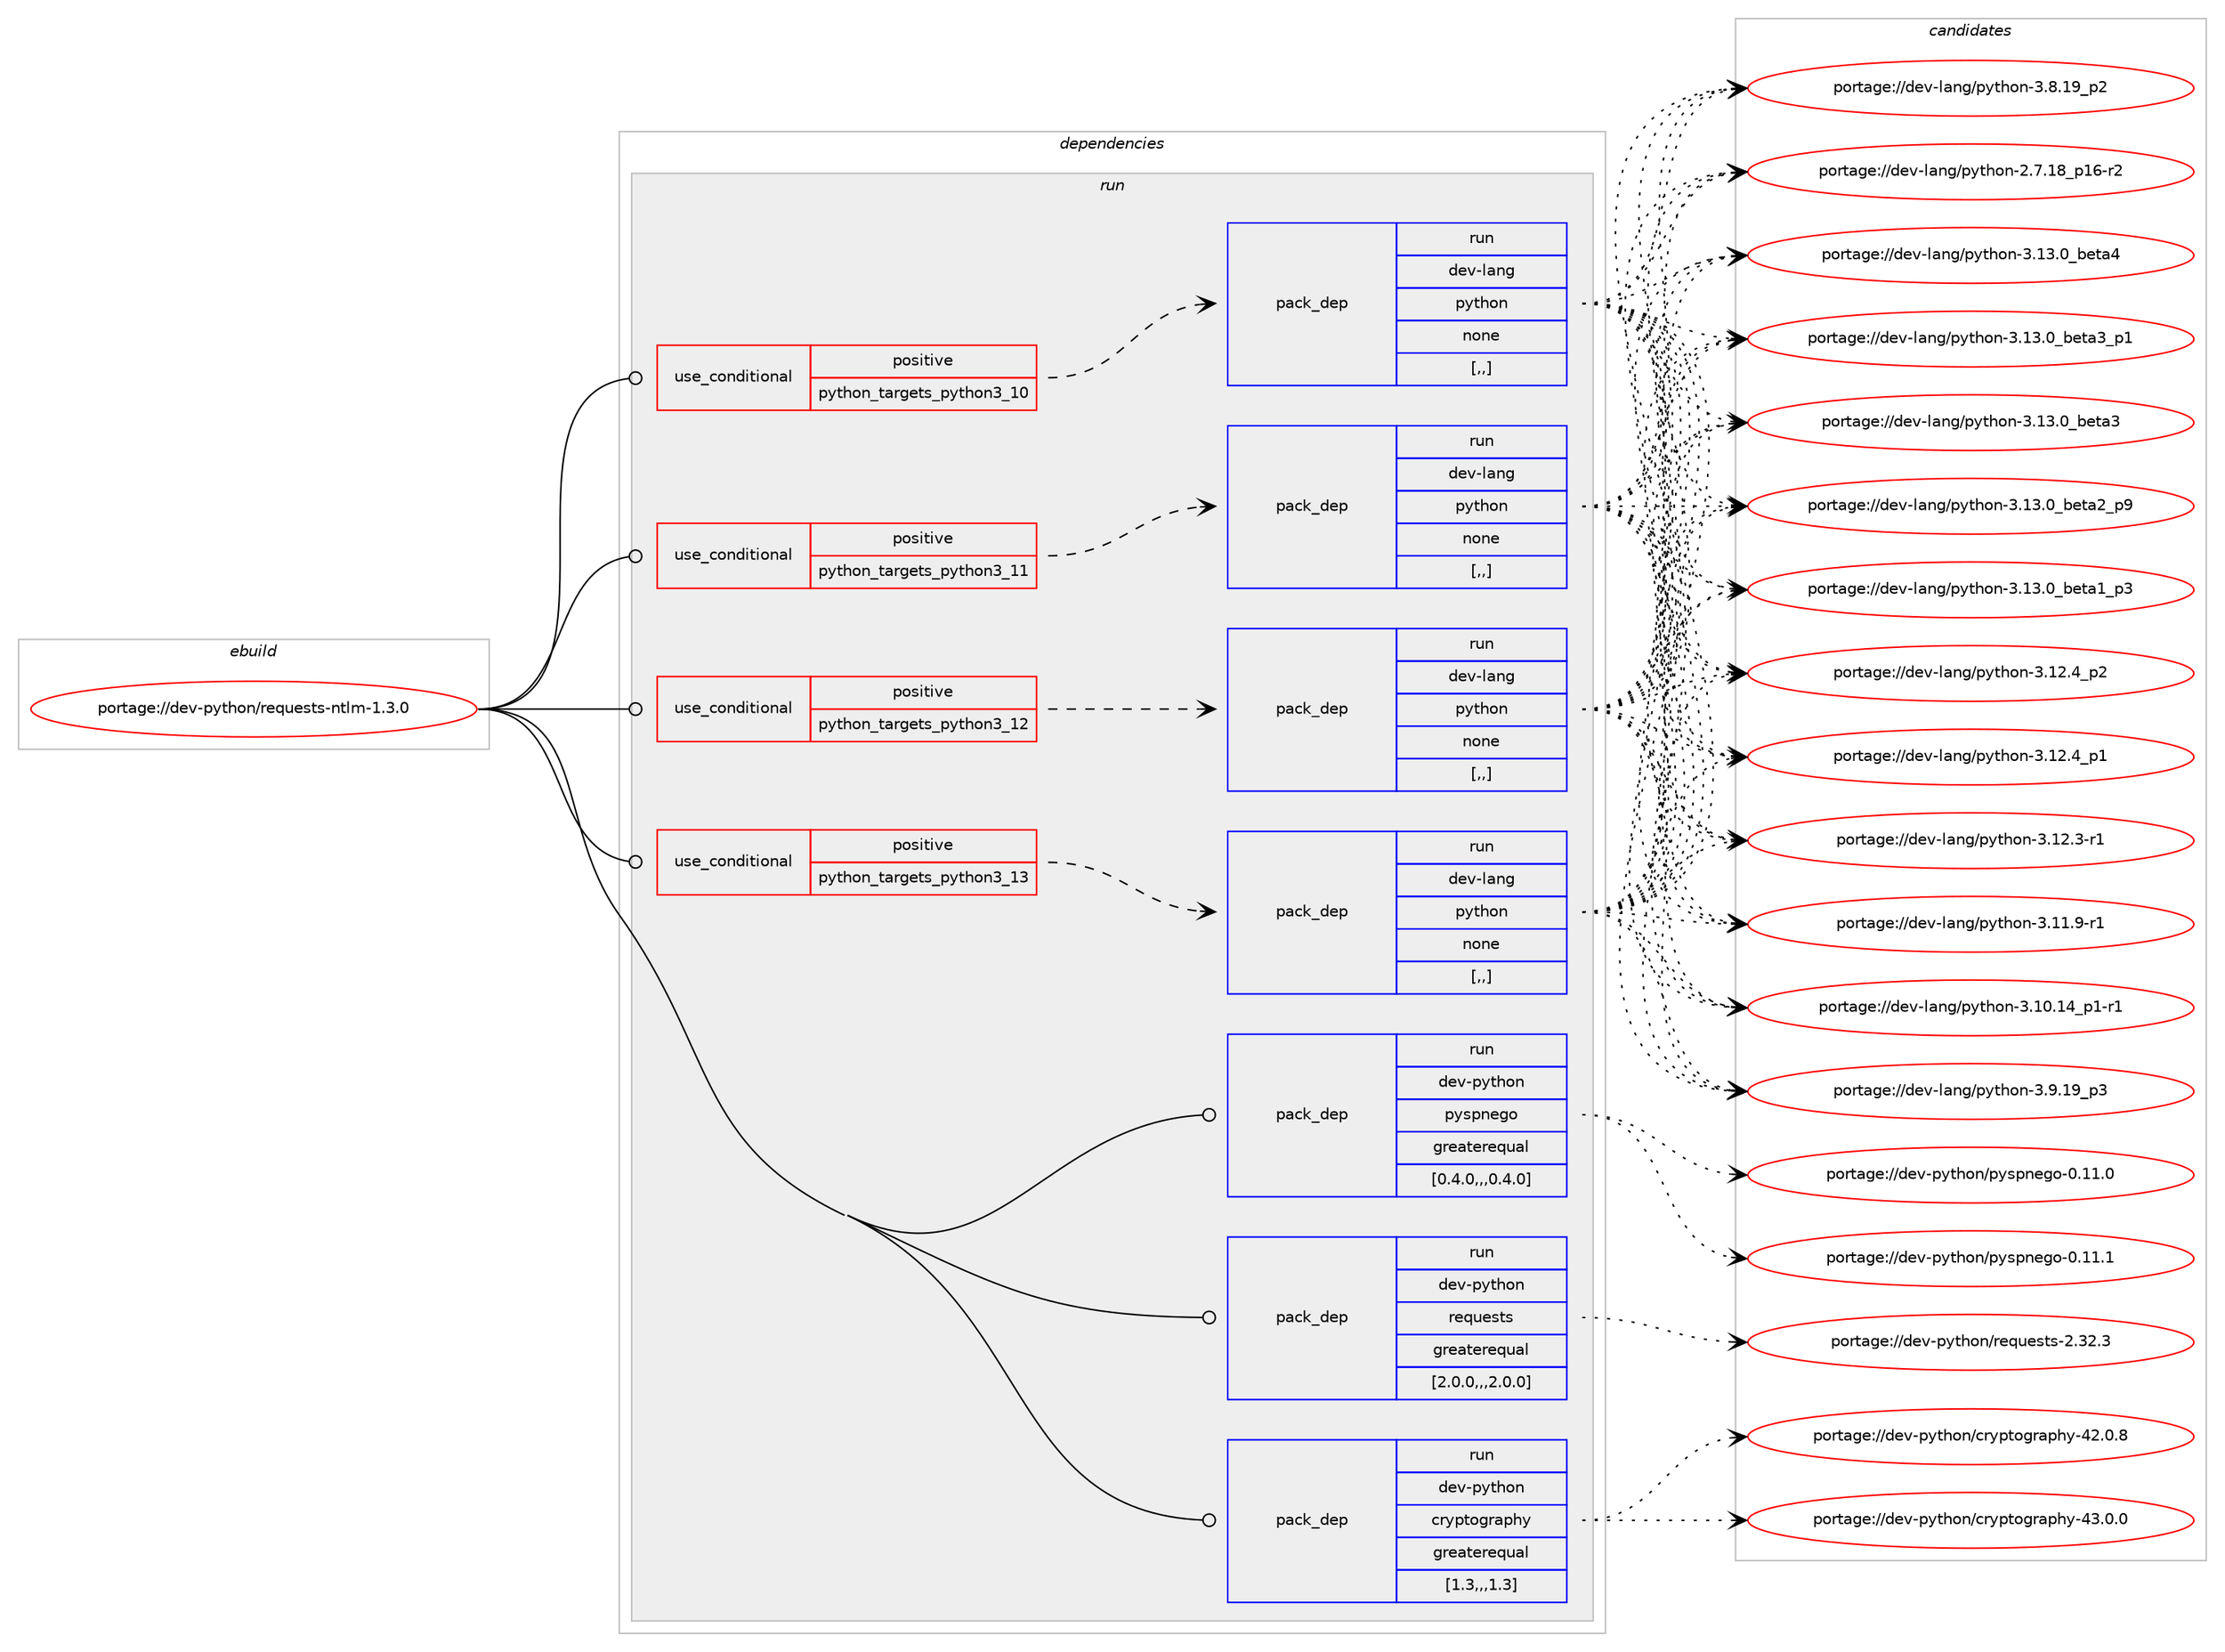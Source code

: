 digraph prolog {

# *************
# Graph options
# *************

newrank=true;
concentrate=true;
compound=true;
graph [rankdir=LR,fontname=Helvetica,fontsize=10,ranksep=1.5];#, ranksep=2.5, nodesep=0.2];
edge  [arrowhead=vee];
node  [fontname=Helvetica,fontsize=10];

# **********
# The ebuild
# **********

subgraph cluster_leftcol {
color=gray;
label=<<i>ebuild</i>>;
id [label="portage://dev-python/requests-ntlm-1.3.0", color=red, width=4, href="../dev-python/requests-ntlm-1.3.0.svg"];
}

# ****************
# The dependencies
# ****************

subgraph cluster_midcol {
color=gray;
label=<<i>dependencies</i>>;
subgraph cluster_compile {
fillcolor="#eeeeee";
style=filled;
label=<<i>compile</i>>;
}
subgraph cluster_compileandrun {
fillcolor="#eeeeee";
style=filled;
label=<<i>compile and run</i>>;
}
subgraph cluster_run {
fillcolor="#eeeeee";
style=filled;
label=<<i>run</i>>;
subgraph cond39069 {
dependency162166 [label=<<TABLE BORDER="0" CELLBORDER="1" CELLSPACING="0" CELLPADDING="4"><TR><TD ROWSPAN="3" CELLPADDING="10">use_conditional</TD></TR><TR><TD>positive</TD></TR><TR><TD>python_targets_python3_10</TD></TR></TABLE>>, shape=none, color=red];
subgraph pack121825 {
dependency162167 [label=<<TABLE BORDER="0" CELLBORDER="1" CELLSPACING="0" CELLPADDING="4" WIDTH="220"><TR><TD ROWSPAN="6" CELLPADDING="30">pack_dep</TD></TR><TR><TD WIDTH="110">run</TD></TR><TR><TD>dev-lang</TD></TR><TR><TD>python</TD></TR><TR><TD>none</TD></TR><TR><TD>[,,]</TD></TR></TABLE>>, shape=none, color=blue];
}
dependency162166:e -> dependency162167:w [weight=20,style="dashed",arrowhead="vee"];
}
id:e -> dependency162166:w [weight=20,style="solid",arrowhead="odot"];
subgraph cond39070 {
dependency162168 [label=<<TABLE BORDER="0" CELLBORDER="1" CELLSPACING="0" CELLPADDING="4"><TR><TD ROWSPAN="3" CELLPADDING="10">use_conditional</TD></TR><TR><TD>positive</TD></TR><TR><TD>python_targets_python3_11</TD></TR></TABLE>>, shape=none, color=red];
subgraph pack121826 {
dependency162169 [label=<<TABLE BORDER="0" CELLBORDER="1" CELLSPACING="0" CELLPADDING="4" WIDTH="220"><TR><TD ROWSPAN="6" CELLPADDING="30">pack_dep</TD></TR><TR><TD WIDTH="110">run</TD></TR><TR><TD>dev-lang</TD></TR><TR><TD>python</TD></TR><TR><TD>none</TD></TR><TR><TD>[,,]</TD></TR></TABLE>>, shape=none, color=blue];
}
dependency162168:e -> dependency162169:w [weight=20,style="dashed",arrowhead="vee"];
}
id:e -> dependency162168:w [weight=20,style="solid",arrowhead="odot"];
subgraph cond39071 {
dependency162170 [label=<<TABLE BORDER="0" CELLBORDER="1" CELLSPACING="0" CELLPADDING="4"><TR><TD ROWSPAN="3" CELLPADDING="10">use_conditional</TD></TR><TR><TD>positive</TD></TR><TR><TD>python_targets_python3_12</TD></TR></TABLE>>, shape=none, color=red];
subgraph pack121827 {
dependency162171 [label=<<TABLE BORDER="0" CELLBORDER="1" CELLSPACING="0" CELLPADDING="4" WIDTH="220"><TR><TD ROWSPAN="6" CELLPADDING="30">pack_dep</TD></TR><TR><TD WIDTH="110">run</TD></TR><TR><TD>dev-lang</TD></TR><TR><TD>python</TD></TR><TR><TD>none</TD></TR><TR><TD>[,,]</TD></TR></TABLE>>, shape=none, color=blue];
}
dependency162170:e -> dependency162171:w [weight=20,style="dashed",arrowhead="vee"];
}
id:e -> dependency162170:w [weight=20,style="solid",arrowhead="odot"];
subgraph cond39072 {
dependency162172 [label=<<TABLE BORDER="0" CELLBORDER="1" CELLSPACING="0" CELLPADDING="4"><TR><TD ROWSPAN="3" CELLPADDING="10">use_conditional</TD></TR><TR><TD>positive</TD></TR><TR><TD>python_targets_python3_13</TD></TR></TABLE>>, shape=none, color=red];
subgraph pack121828 {
dependency162173 [label=<<TABLE BORDER="0" CELLBORDER="1" CELLSPACING="0" CELLPADDING="4" WIDTH="220"><TR><TD ROWSPAN="6" CELLPADDING="30">pack_dep</TD></TR><TR><TD WIDTH="110">run</TD></TR><TR><TD>dev-lang</TD></TR><TR><TD>python</TD></TR><TR><TD>none</TD></TR><TR><TD>[,,]</TD></TR></TABLE>>, shape=none, color=blue];
}
dependency162172:e -> dependency162173:w [weight=20,style="dashed",arrowhead="vee"];
}
id:e -> dependency162172:w [weight=20,style="solid",arrowhead="odot"];
subgraph pack121829 {
dependency162174 [label=<<TABLE BORDER="0" CELLBORDER="1" CELLSPACING="0" CELLPADDING="4" WIDTH="220"><TR><TD ROWSPAN="6" CELLPADDING="30">pack_dep</TD></TR><TR><TD WIDTH="110">run</TD></TR><TR><TD>dev-python</TD></TR><TR><TD>cryptography</TD></TR><TR><TD>greaterequal</TD></TR><TR><TD>[1.3,,,1.3]</TD></TR></TABLE>>, shape=none, color=blue];
}
id:e -> dependency162174:w [weight=20,style="solid",arrowhead="odot"];
subgraph pack121830 {
dependency162175 [label=<<TABLE BORDER="0" CELLBORDER="1" CELLSPACING="0" CELLPADDING="4" WIDTH="220"><TR><TD ROWSPAN="6" CELLPADDING="30">pack_dep</TD></TR><TR><TD WIDTH="110">run</TD></TR><TR><TD>dev-python</TD></TR><TR><TD>pyspnego</TD></TR><TR><TD>greaterequal</TD></TR><TR><TD>[0.4.0,,,0.4.0]</TD></TR></TABLE>>, shape=none, color=blue];
}
id:e -> dependency162175:w [weight=20,style="solid",arrowhead="odot"];
subgraph pack121831 {
dependency162176 [label=<<TABLE BORDER="0" CELLBORDER="1" CELLSPACING="0" CELLPADDING="4" WIDTH="220"><TR><TD ROWSPAN="6" CELLPADDING="30">pack_dep</TD></TR><TR><TD WIDTH="110">run</TD></TR><TR><TD>dev-python</TD></TR><TR><TD>requests</TD></TR><TR><TD>greaterequal</TD></TR><TR><TD>[2.0.0,,,2.0.0]</TD></TR></TABLE>>, shape=none, color=blue];
}
id:e -> dependency162176:w [weight=20,style="solid",arrowhead="odot"];
}
}

# **************
# The candidates
# **************

subgraph cluster_choices {
rank=same;
color=gray;
label=<<i>candidates</i>>;

subgraph choice121825 {
color=black;
nodesep=1;
choice1001011184510897110103471121211161041111104551464951464895981011169752 [label="portage://dev-lang/python-3.13.0_beta4", color=red, width=4,href="../dev-lang/python-3.13.0_beta4.svg"];
choice10010111845108971101034711212111610411111045514649514648959810111697519511249 [label="portage://dev-lang/python-3.13.0_beta3_p1", color=red, width=4,href="../dev-lang/python-3.13.0_beta3_p1.svg"];
choice1001011184510897110103471121211161041111104551464951464895981011169751 [label="portage://dev-lang/python-3.13.0_beta3", color=red, width=4,href="../dev-lang/python-3.13.0_beta3.svg"];
choice10010111845108971101034711212111610411111045514649514648959810111697509511257 [label="portage://dev-lang/python-3.13.0_beta2_p9", color=red, width=4,href="../dev-lang/python-3.13.0_beta2_p9.svg"];
choice10010111845108971101034711212111610411111045514649514648959810111697499511251 [label="portage://dev-lang/python-3.13.0_beta1_p3", color=red, width=4,href="../dev-lang/python-3.13.0_beta1_p3.svg"];
choice100101118451089711010347112121116104111110455146495046529511250 [label="portage://dev-lang/python-3.12.4_p2", color=red, width=4,href="../dev-lang/python-3.12.4_p2.svg"];
choice100101118451089711010347112121116104111110455146495046529511249 [label="portage://dev-lang/python-3.12.4_p1", color=red, width=4,href="../dev-lang/python-3.12.4_p1.svg"];
choice100101118451089711010347112121116104111110455146495046514511449 [label="portage://dev-lang/python-3.12.3-r1", color=red, width=4,href="../dev-lang/python-3.12.3-r1.svg"];
choice100101118451089711010347112121116104111110455146494946574511449 [label="portage://dev-lang/python-3.11.9-r1", color=red, width=4,href="../dev-lang/python-3.11.9-r1.svg"];
choice100101118451089711010347112121116104111110455146494846495295112494511449 [label="portage://dev-lang/python-3.10.14_p1-r1", color=red, width=4,href="../dev-lang/python-3.10.14_p1-r1.svg"];
choice100101118451089711010347112121116104111110455146574649579511251 [label="portage://dev-lang/python-3.9.19_p3", color=red, width=4,href="../dev-lang/python-3.9.19_p3.svg"];
choice100101118451089711010347112121116104111110455146564649579511250 [label="portage://dev-lang/python-3.8.19_p2", color=red, width=4,href="../dev-lang/python-3.8.19_p2.svg"];
choice100101118451089711010347112121116104111110455046554649569511249544511450 [label="portage://dev-lang/python-2.7.18_p16-r2", color=red, width=4,href="../dev-lang/python-2.7.18_p16-r2.svg"];
dependency162167:e -> choice1001011184510897110103471121211161041111104551464951464895981011169752:w [style=dotted,weight="100"];
dependency162167:e -> choice10010111845108971101034711212111610411111045514649514648959810111697519511249:w [style=dotted,weight="100"];
dependency162167:e -> choice1001011184510897110103471121211161041111104551464951464895981011169751:w [style=dotted,weight="100"];
dependency162167:e -> choice10010111845108971101034711212111610411111045514649514648959810111697509511257:w [style=dotted,weight="100"];
dependency162167:e -> choice10010111845108971101034711212111610411111045514649514648959810111697499511251:w [style=dotted,weight="100"];
dependency162167:e -> choice100101118451089711010347112121116104111110455146495046529511250:w [style=dotted,weight="100"];
dependency162167:e -> choice100101118451089711010347112121116104111110455146495046529511249:w [style=dotted,weight="100"];
dependency162167:e -> choice100101118451089711010347112121116104111110455146495046514511449:w [style=dotted,weight="100"];
dependency162167:e -> choice100101118451089711010347112121116104111110455146494946574511449:w [style=dotted,weight="100"];
dependency162167:e -> choice100101118451089711010347112121116104111110455146494846495295112494511449:w [style=dotted,weight="100"];
dependency162167:e -> choice100101118451089711010347112121116104111110455146574649579511251:w [style=dotted,weight="100"];
dependency162167:e -> choice100101118451089711010347112121116104111110455146564649579511250:w [style=dotted,weight="100"];
dependency162167:e -> choice100101118451089711010347112121116104111110455046554649569511249544511450:w [style=dotted,weight="100"];
}
subgraph choice121826 {
color=black;
nodesep=1;
choice1001011184510897110103471121211161041111104551464951464895981011169752 [label="portage://dev-lang/python-3.13.0_beta4", color=red, width=4,href="../dev-lang/python-3.13.0_beta4.svg"];
choice10010111845108971101034711212111610411111045514649514648959810111697519511249 [label="portage://dev-lang/python-3.13.0_beta3_p1", color=red, width=4,href="../dev-lang/python-3.13.0_beta3_p1.svg"];
choice1001011184510897110103471121211161041111104551464951464895981011169751 [label="portage://dev-lang/python-3.13.0_beta3", color=red, width=4,href="../dev-lang/python-3.13.0_beta3.svg"];
choice10010111845108971101034711212111610411111045514649514648959810111697509511257 [label="portage://dev-lang/python-3.13.0_beta2_p9", color=red, width=4,href="../dev-lang/python-3.13.0_beta2_p9.svg"];
choice10010111845108971101034711212111610411111045514649514648959810111697499511251 [label="portage://dev-lang/python-3.13.0_beta1_p3", color=red, width=4,href="../dev-lang/python-3.13.0_beta1_p3.svg"];
choice100101118451089711010347112121116104111110455146495046529511250 [label="portage://dev-lang/python-3.12.4_p2", color=red, width=4,href="../dev-lang/python-3.12.4_p2.svg"];
choice100101118451089711010347112121116104111110455146495046529511249 [label="portage://dev-lang/python-3.12.4_p1", color=red, width=4,href="../dev-lang/python-3.12.4_p1.svg"];
choice100101118451089711010347112121116104111110455146495046514511449 [label="portage://dev-lang/python-3.12.3-r1", color=red, width=4,href="../dev-lang/python-3.12.3-r1.svg"];
choice100101118451089711010347112121116104111110455146494946574511449 [label="portage://dev-lang/python-3.11.9-r1", color=red, width=4,href="../dev-lang/python-3.11.9-r1.svg"];
choice100101118451089711010347112121116104111110455146494846495295112494511449 [label="portage://dev-lang/python-3.10.14_p1-r1", color=red, width=4,href="../dev-lang/python-3.10.14_p1-r1.svg"];
choice100101118451089711010347112121116104111110455146574649579511251 [label="portage://dev-lang/python-3.9.19_p3", color=red, width=4,href="../dev-lang/python-3.9.19_p3.svg"];
choice100101118451089711010347112121116104111110455146564649579511250 [label="portage://dev-lang/python-3.8.19_p2", color=red, width=4,href="../dev-lang/python-3.8.19_p2.svg"];
choice100101118451089711010347112121116104111110455046554649569511249544511450 [label="portage://dev-lang/python-2.7.18_p16-r2", color=red, width=4,href="../dev-lang/python-2.7.18_p16-r2.svg"];
dependency162169:e -> choice1001011184510897110103471121211161041111104551464951464895981011169752:w [style=dotted,weight="100"];
dependency162169:e -> choice10010111845108971101034711212111610411111045514649514648959810111697519511249:w [style=dotted,weight="100"];
dependency162169:e -> choice1001011184510897110103471121211161041111104551464951464895981011169751:w [style=dotted,weight="100"];
dependency162169:e -> choice10010111845108971101034711212111610411111045514649514648959810111697509511257:w [style=dotted,weight="100"];
dependency162169:e -> choice10010111845108971101034711212111610411111045514649514648959810111697499511251:w [style=dotted,weight="100"];
dependency162169:e -> choice100101118451089711010347112121116104111110455146495046529511250:w [style=dotted,weight="100"];
dependency162169:e -> choice100101118451089711010347112121116104111110455146495046529511249:w [style=dotted,weight="100"];
dependency162169:e -> choice100101118451089711010347112121116104111110455146495046514511449:w [style=dotted,weight="100"];
dependency162169:e -> choice100101118451089711010347112121116104111110455146494946574511449:w [style=dotted,weight="100"];
dependency162169:e -> choice100101118451089711010347112121116104111110455146494846495295112494511449:w [style=dotted,weight="100"];
dependency162169:e -> choice100101118451089711010347112121116104111110455146574649579511251:w [style=dotted,weight="100"];
dependency162169:e -> choice100101118451089711010347112121116104111110455146564649579511250:w [style=dotted,weight="100"];
dependency162169:e -> choice100101118451089711010347112121116104111110455046554649569511249544511450:w [style=dotted,weight="100"];
}
subgraph choice121827 {
color=black;
nodesep=1;
choice1001011184510897110103471121211161041111104551464951464895981011169752 [label="portage://dev-lang/python-3.13.0_beta4", color=red, width=4,href="../dev-lang/python-3.13.0_beta4.svg"];
choice10010111845108971101034711212111610411111045514649514648959810111697519511249 [label="portage://dev-lang/python-3.13.0_beta3_p1", color=red, width=4,href="../dev-lang/python-3.13.0_beta3_p1.svg"];
choice1001011184510897110103471121211161041111104551464951464895981011169751 [label="portage://dev-lang/python-3.13.0_beta3", color=red, width=4,href="../dev-lang/python-3.13.0_beta3.svg"];
choice10010111845108971101034711212111610411111045514649514648959810111697509511257 [label="portage://dev-lang/python-3.13.0_beta2_p9", color=red, width=4,href="../dev-lang/python-3.13.0_beta2_p9.svg"];
choice10010111845108971101034711212111610411111045514649514648959810111697499511251 [label="portage://dev-lang/python-3.13.0_beta1_p3", color=red, width=4,href="../dev-lang/python-3.13.0_beta1_p3.svg"];
choice100101118451089711010347112121116104111110455146495046529511250 [label="portage://dev-lang/python-3.12.4_p2", color=red, width=4,href="../dev-lang/python-3.12.4_p2.svg"];
choice100101118451089711010347112121116104111110455146495046529511249 [label="portage://dev-lang/python-3.12.4_p1", color=red, width=4,href="../dev-lang/python-3.12.4_p1.svg"];
choice100101118451089711010347112121116104111110455146495046514511449 [label="portage://dev-lang/python-3.12.3-r1", color=red, width=4,href="../dev-lang/python-3.12.3-r1.svg"];
choice100101118451089711010347112121116104111110455146494946574511449 [label="portage://dev-lang/python-3.11.9-r1", color=red, width=4,href="../dev-lang/python-3.11.9-r1.svg"];
choice100101118451089711010347112121116104111110455146494846495295112494511449 [label="portage://dev-lang/python-3.10.14_p1-r1", color=red, width=4,href="../dev-lang/python-3.10.14_p1-r1.svg"];
choice100101118451089711010347112121116104111110455146574649579511251 [label="portage://dev-lang/python-3.9.19_p3", color=red, width=4,href="../dev-lang/python-3.9.19_p3.svg"];
choice100101118451089711010347112121116104111110455146564649579511250 [label="portage://dev-lang/python-3.8.19_p2", color=red, width=4,href="../dev-lang/python-3.8.19_p2.svg"];
choice100101118451089711010347112121116104111110455046554649569511249544511450 [label="portage://dev-lang/python-2.7.18_p16-r2", color=red, width=4,href="../dev-lang/python-2.7.18_p16-r2.svg"];
dependency162171:e -> choice1001011184510897110103471121211161041111104551464951464895981011169752:w [style=dotted,weight="100"];
dependency162171:e -> choice10010111845108971101034711212111610411111045514649514648959810111697519511249:w [style=dotted,weight="100"];
dependency162171:e -> choice1001011184510897110103471121211161041111104551464951464895981011169751:w [style=dotted,weight="100"];
dependency162171:e -> choice10010111845108971101034711212111610411111045514649514648959810111697509511257:w [style=dotted,weight="100"];
dependency162171:e -> choice10010111845108971101034711212111610411111045514649514648959810111697499511251:w [style=dotted,weight="100"];
dependency162171:e -> choice100101118451089711010347112121116104111110455146495046529511250:w [style=dotted,weight="100"];
dependency162171:e -> choice100101118451089711010347112121116104111110455146495046529511249:w [style=dotted,weight="100"];
dependency162171:e -> choice100101118451089711010347112121116104111110455146495046514511449:w [style=dotted,weight="100"];
dependency162171:e -> choice100101118451089711010347112121116104111110455146494946574511449:w [style=dotted,weight="100"];
dependency162171:e -> choice100101118451089711010347112121116104111110455146494846495295112494511449:w [style=dotted,weight="100"];
dependency162171:e -> choice100101118451089711010347112121116104111110455146574649579511251:w [style=dotted,weight="100"];
dependency162171:e -> choice100101118451089711010347112121116104111110455146564649579511250:w [style=dotted,weight="100"];
dependency162171:e -> choice100101118451089711010347112121116104111110455046554649569511249544511450:w [style=dotted,weight="100"];
}
subgraph choice121828 {
color=black;
nodesep=1;
choice1001011184510897110103471121211161041111104551464951464895981011169752 [label="portage://dev-lang/python-3.13.0_beta4", color=red, width=4,href="../dev-lang/python-3.13.0_beta4.svg"];
choice10010111845108971101034711212111610411111045514649514648959810111697519511249 [label="portage://dev-lang/python-3.13.0_beta3_p1", color=red, width=4,href="../dev-lang/python-3.13.0_beta3_p1.svg"];
choice1001011184510897110103471121211161041111104551464951464895981011169751 [label="portage://dev-lang/python-3.13.0_beta3", color=red, width=4,href="../dev-lang/python-3.13.0_beta3.svg"];
choice10010111845108971101034711212111610411111045514649514648959810111697509511257 [label="portage://dev-lang/python-3.13.0_beta2_p9", color=red, width=4,href="../dev-lang/python-3.13.0_beta2_p9.svg"];
choice10010111845108971101034711212111610411111045514649514648959810111697499511251 [label="portage://dev-lang/python-3.13.0_beta1_p3", color=red, width=4,href="../dev-lang/python-3.13.0_beta1_p3.svg"];
choice100101118451089711010347112121116104111110455146495046529511250 [label="portage://dev-lang/python-3.12.4_p2", color=red, width=4,href="../dev-lang/python-3.12.4_p2.svg"];
choice100101118451089711010347112121116104111110455146495046529511249 [label="portage://dev-lang/python-3.12.4_p1", color=red, width=4,href="../dev-lang/python-3.12.4_p1.svg"];
choice100101118451089711010347112121116104111110455146495046514511449 [label="portage://dev-lang/python-3.12.3-r1", color=red, width=4,href="../dev-lang/python-3.12.3-r1.svg"];
choice100101118451089711010347112121116104111110455146494946574511449 [label="portage://dev-lang/python-3.11.9-r1", color=red, width=4,href="../dev-lang/python-3.11.9-r1.svg"];
choice100101118451089711010347112121116104111110455146494846495295112494511449 [label="portage://dev-lang/python-3.10.14_p1-r1", color=red, width=4,href="../dev-lang/python-3.10.14_p1-r1.svg"];
choice100101118451089711010347112121116104111110455146574649579511251 [label="portage://dev-lang/python-3.9.19_p3", color=red, width=4,href="../dev-lang/python-3.9.19_p3.svg"];
choice100101118451089711010347112121116104111110455146564649579511250 [label="portage://dev-lang/python-3.8.19_p2", color=red, width=4,href="../dev-lang/python-3.8.19_p2.svg"];
choice100101118451089711010347112121116104111110455046554649569511249544511450 [label="portage://dev-lang/python-2.7.18_p16-r2", color=red, width=4,href="../dev-lang/python-2.7.18_p16-r2.svg"];
dependency162173:e -> choice1001011184510897110103471121211161041111104551464951464895981011169752:w [style=dotted,weight="100"];
dependency162173:e -> choice10010111845108971101034711212111610411111045514649514648959810111697519511249:w [style=dotted,weight="100"];
dependency162173:e -> choice1001011184510897110103471121211161041111104551464951464895981011169751:w [style=dotted,weight="100"];
dependency162173:e -> choice10010111845108971101034711212111610411111045514649514648959810111697509511257:w [style=dotted,weight="100"];
dependency162173:e -> choice10010111845108971101034711212111610411111045514649514648959810111697499511251:w [style=dotted,weight="100"];
dependency162173:e -> choice100101118451089711010347112121116104111110455146495046529511250:w [style=dotted,weight="100"];
dependency162173:e -> choice100101118451089711010347112121116104111110455146495046529511249:w [style=dotted,weight="100"];
dependency162173:e -> choice100101118451089711010347112121116104111110455146495046514511449:w [style=dotted,weight="100"];
dependency162173:e -> choice100101118451089711010347112121116104111110455146494946574511449:w [style=dotted,weight="100"];
dependency162173:e -> choice100101118451089711010347112121116104111110455146494846495295112494511449:w [style=dotted,weight="100"];
dependency162173:e -> choice100101118451089711010347112121116104111110455146574649579511251:w [style=dotted,weight="100"];
dependency162173:e -> choice100101118451089711010347112121116104111110455146564649579511250:w [style=dotted,weight="100"];
dependency162173:e -> choice100101118451089711010347112121116104111110455046554649569511249544511450:w [style=dotted,weight="100"];
}
subgraph choice121829 {
color=black;
nodesep=1;
choice1001011184511212111610411111047991141211121161111031149711210412145525146484648 [label="portage://dev-python/cryptography-43.0.0", color=red, width=4,href="../dev-python/cryptography-43.0.0.svg"];
choice1001011184511212111610411111047991141211121161111031149711210412145525046484656 [label="portage://dev-python/cryptography-42.0.8", color=red, width=4,href="../dev-python/cryptography-42.0.8.svg"];
dependency162174:e -> choice1001011184511212111610411111047991141211121161111031149711210412145525146484648:w [style=dotted,weight="100"];
dependency162174:e -> choice1001011184511212111610411111047991141211121161111031149711210412145525046484656:w [style=dotted,weight="100"];
}
subgraph choice121830 {
color=black;
nodesep=1;
choice100101118451121211161041111104711212111511211010110311145484649494649 [label="portage://dev-python/pyspnego-0.11.1", color=red, width=4,href="../dev-python/pyspnego-0.11.1.svg"];
choice100101118451121211161041111104711212111511211010110311145484649494648 [label="portage://dev-python/pyspnego-0.11.0", color=red, width=4,href="../dev-python/pyspnego-0.11.0.svg"];
dependency162175:e -> choice100101118451121211161041111104711212111511211010110311145484649494649:w [style=dotted,weight="100"];
dependency162175:e -> choice100101118451121211161041111104711212111511211010110311145484649494648:w [style=dotted,weight="100"];
}
subgraph choice121831 {
color=black;
nodesep=1;
choice100101118451121211161041111104711410111311710111511611545504651504651 [label="portage://dev-python/requests-2.32.3", color=red, width=4,href="../dev-python/requests-2.32.3.svg"];
dependency162176:e -> choice100101118451121211161041111104711410111311710111511611545504651504651:w [style=dotted,weight="100"];
}
}

}
